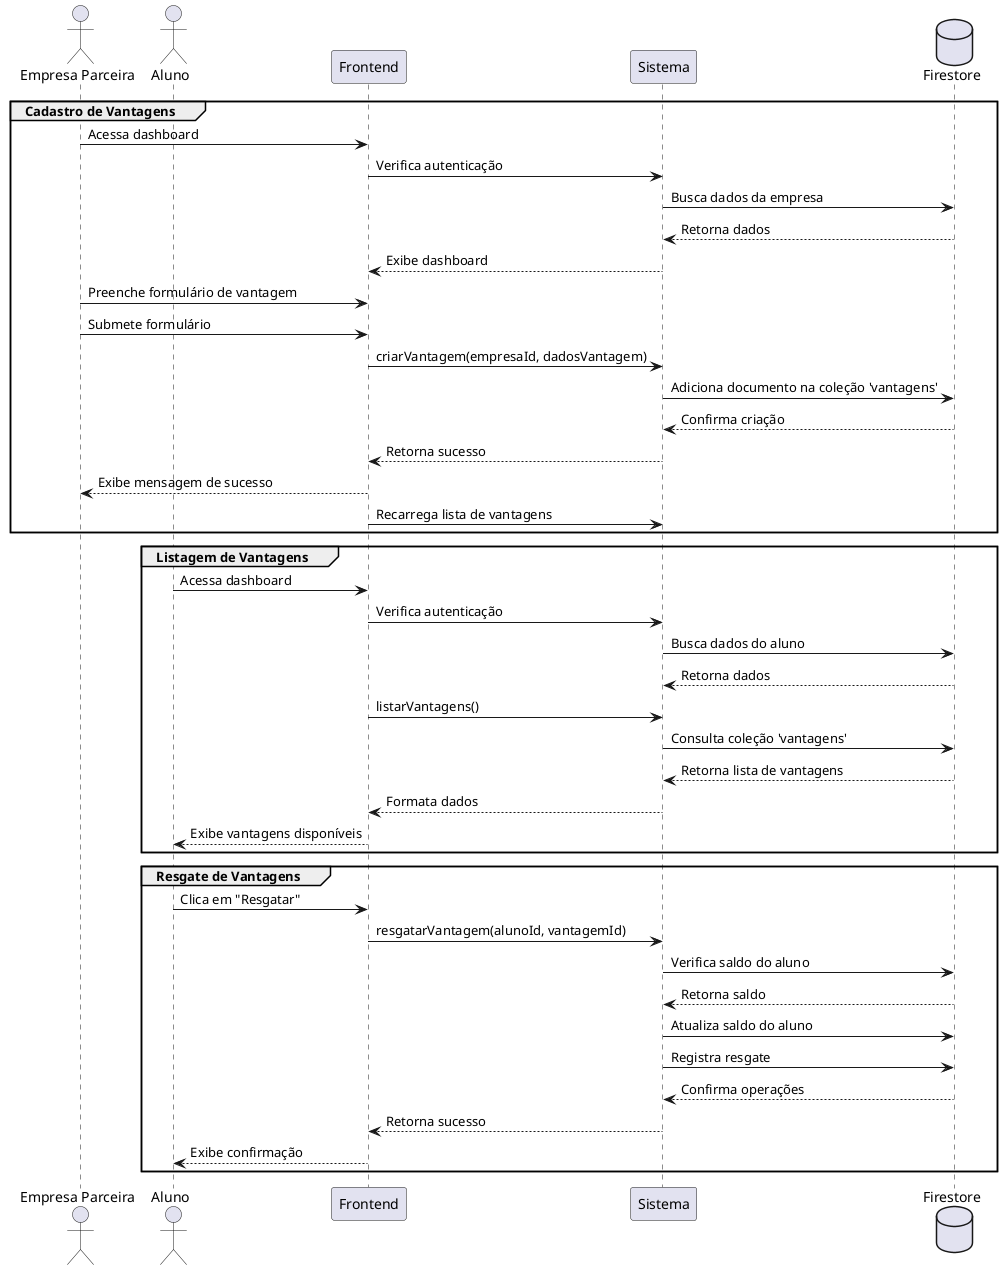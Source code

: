 @startuml
actor "Empresa Parceira" as Empresa
actor "Aluno" as Aluno
participant "Frontend" as UI
participant "Sistema" as System
database "Firestore" as DB

' Cadastro de Vantagens (Empresa)
group Cadastro de Vantagens
    Empresa -> UI: Acessa dashboard
    UI -> System: Verifica autenticação
    System -> DB: Busca dados da empresa
    DB --> System: Retorna dados
    System --> UI: Exibe dashboard
    
    Empresa -> UI: Preenche formulário de vantagem
    Empresa -> UI: Submete formulário
    UI -> System: criarVantagem(empresaId, dadosVantagem)
    System -> DB: Adiciona documento na coleção 'vantagens'
    DB --> System: Confirma criação
    System --> UI: Retorna sucesso
    UI --> Empresa: Exibe mensagem de sucesso
    UI -> System: Recarrega lista de vantagens
end

' Listagem de Vantagens (Aluno)
group Listagem de Vantagens
    Aluno -> UI: Acessa dashboard
    UI -> System: Verifica autenticação
    System -> DB: Busca dados do aluno
    DB --> System: Retorna dados
    
    UI -> System: listarVantagens()
    System -> DB: Consulta coleção 'vantagens'
    DB --> System: Retorna lista de vantagens
    System --> UI: Formata dados
    UI --> Aluno: Exibe vantagens disponíveis
end

' Resgate de Vantagens (Aluno)
group Resgate de Vantagens
    Aluno -> UI: Clica em "Resgatar"
    UI -> System: resgatarVantagem(alunoId, vantagemId)
    System -> DB: Verifica saldo do aluno
    DB --> System: Retorna saldo
    System -> DB: Atualiza saldo do aluno
    System -> DB: Registra resgate
    DB --> System: Confirma operações
    System --> UI: Retorna sucesso
    UI --> Aluno: Exibe confirmação
end

@enduml

